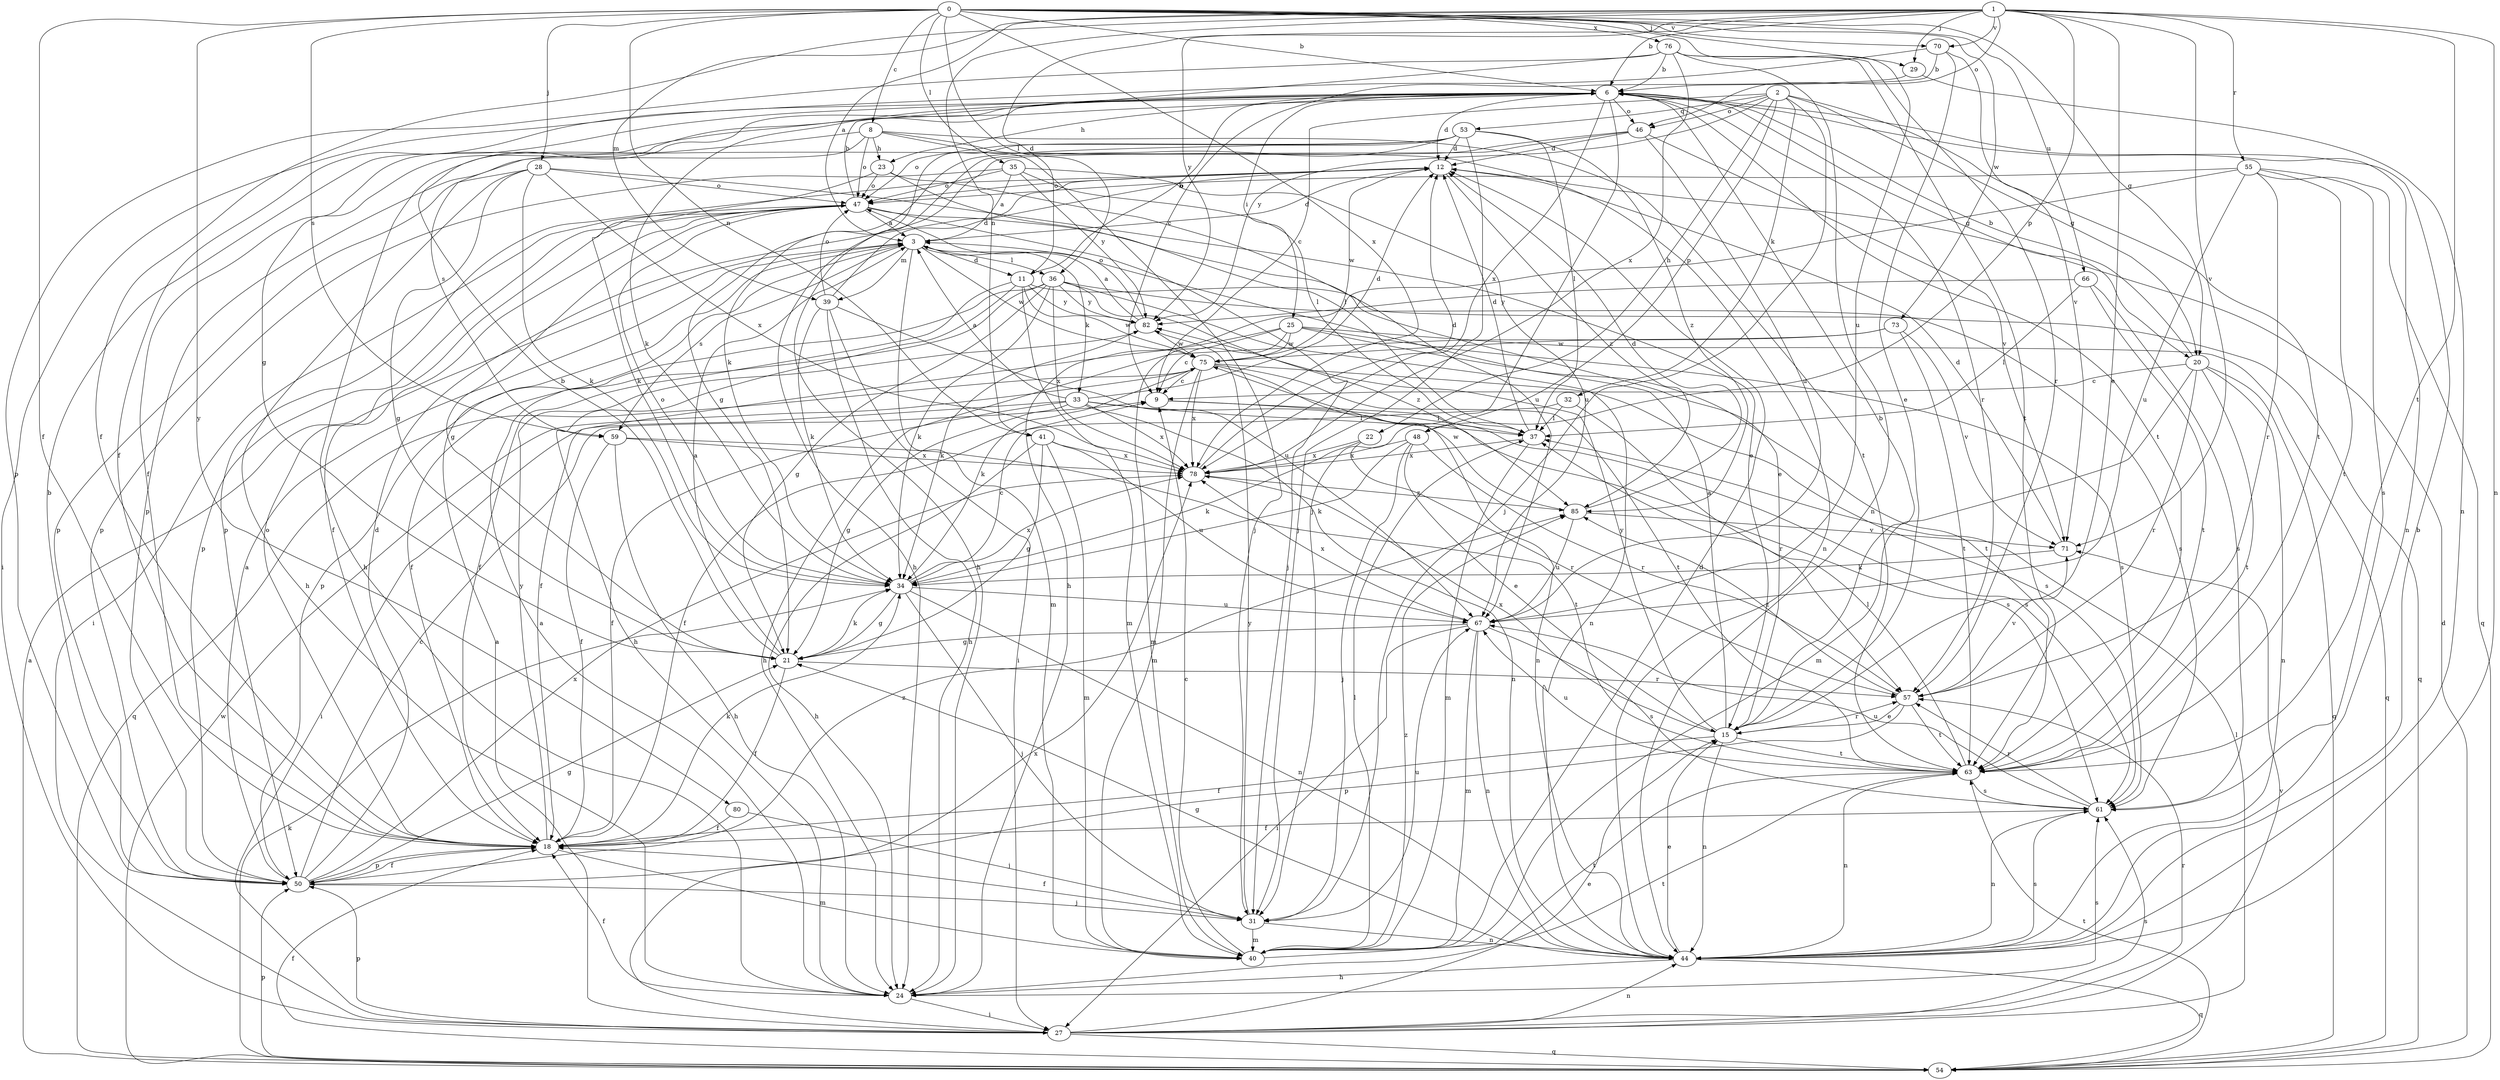 strict digraph  {
0;
1;
2;
3;
6;
8;
9;
11;
12;
15;
18;
20;
21;
22;
23;
24;
25;
27;
28;
29;
31;
32;
33;
34;
35;
36;
37;
39;
40;
41;
44;
46;
47;
48;
50;
53;
54;
55;
57;
59;
61;
63;
66;
67;
70;
71;
73;
75;
76;
78;
80;
82;
85;
0 -> 6  [label=b];
0 -> 8  [label=c];
0 -> 18  [label=f];
0 -> 20  [label=g];
0 -> 28  [label=j];
0 -> 29  [label=j];
0 -> 35  [label=l];
0 -> 36  [label=l];
0 -> 41  [label=n];
0 -> 59  [label=s];
0 -> 66  [label=u];
0 -> 67  [label=u];
0 -> 70  [label=v];
0 -> 73  [label=w];
0 -> 76  [label=x];
0 -> 78  [label=x];
0 -> 80  [label=y];
1 -> 3  [label=a];
1 -> 6  [label=b];
1 -> 11  [label=d];
1 -> 15  [label=e];
1 -> 18  [label=f];
1 -> 29  [label=j];
1 -> 39  [label=m];
1 -> 41  [label=n];
1 -> 44  [label=n];
1 -> 46  [label=o];
1 -> 48  [label=p];
1 -> 55  [label=r];
1 -> 63  [label=t];
1 -> 70  [label=v];
1 -> 71  [label=v];
1 -> 82  [label=y];
2 -> 9  [label=c];
2 -> 20  [label=g];
2 -> 22  [label=h];
2 -> 31  [label=j];
2 -> 32  [label=k];
2 -> 46  [label=o];
2 -> 48  [label=p];
2 -> 53  [label=q];
2 -> 63  [label=t];
2 -> 82  [label=y];
3 -> 11  [label=d];
3 -> 12  [label=d];
3 -> 33  [label=k];
3 -> 36  [label=l];
3 -> 39  [label=m];
3 -> 40  [label=m];
3 -> 59  [label=s];
3 -> 75  [label=w];
6 -> 12  [label=d];
6 -> 18  [label=f];
6 -> 20  [label=g];
6 -> 23  [label=h];
6 -> 25  [label=i];
6 -> 27  [label=i];
6 -> 31  [label=j];
6 -> 34  [label=k];
6 -> 44  [label=n];
6 -> 46  [label=o];
6 -> 57  [label=r];
6 -> 63  [label=t];
6 -> 78  [label=x];
8 -> 23  [label=h];
8 -> 24  [label=h];
8 -> 31  [label=j];
8 -> 44  [label=n];
8 -> 47  [label=o];
8 -> 59  [label=s];
8 -> 63  [label=t];
9 -> 37  [label=l];
9 -> 61  [label=s];
11 -> 6  [label=b];
11 -> 18  [label=f];
11 -> 24  [label=h];
11 -> 40  [label=m];
11 -> 54  [label=q];
11 -> 75  [label=w];
11 -> 82  [label=y];
12 -> 47  [label=o];
12 -> 50  [label=p];
12 -> 75  [label=w];
12 -> 85  [label=z];
15 -> 3  [label=a];
15 -> 6  [label=b];
15 -> 18  [label=f];
15 -> 44  [label=n];
15 -> 57  [label=r];
15 -> 63  [label=t];
15 -> 78  [label=x];
15 -> 82  [label=y];
18 -> 34  [label=k];
18 -> 40  [label=m];
18 -> 47  [label=o];
18 -> 50  [label=p];
18 -> 82  [label=y];
20 -> 6  [label=b];
20 -> 9  [label=c];
20 -> 40  [label=m];
20 -> 44  [label=n];
20 -> 54  [label=q];
20 -> 57  [label=r];
20 -> 63  [label=t];
21 -> 3  [label=a];
21 -> 6  [label=b];
21 -> 18  [label=f];
21 -> 34  [label=k];
21 -> 57  [label=r];
22 -> 34  [label=k];
22 -> 57  [label=r];
22 -> 78  [label=x];
23 -> 34  [label=k];
23 -> 37  [label=l];
23 -> 47  [label=o];
23 -> 67  [label=u];
24 -> 3  [label=a];
24 -> 18  [label=f];
24 -> 27  [label=i];
24 -> 61  [label=s];
24 -> 63  [label=t];
25 -> 9  [label=c];
25 -> 18  [label=f];
25 -> 40  [label=m];
25 -> 54  [label=q];
25 -> 61  [label=s];
25 -> 63  [label=t];
25 -> 75  [label=w];
27 -> 3  [label=a];
27 -> 15  [label=e];
27 -> 37  [label=l];
27 -> 44  [label=n];
27 -> 50  [label=p];
27 -> 54  [label=q];
27 -> 57  [label=r];
27 -> 61  [label=s];
27 -> 71  [label=v];
27 -> 78  [label=x];
28 -> 15  [label=e];
28 -> 21  [label=g];
28 -> 24  [label=h];
28 -> 34  [label=k];
28 -> 47  [label=o];
28 -> 50  [label=p];
28 -> 78  [label=x];
29 -> 9  [label=c];
29 -> 44  [label=n];
31 -> 18  [label=f];
31 -> 40  [label=m];
31 -> 44  [label=n];
31 -> 67  [label=u];
31 -> 82  [label=y];
32 -> 18  [label=f];
32 -> 37  [label=l];
32 -> 57  [label=r];
33 -> 3  [label=a];
33 -> 12  [label=d];
33 -> 18  [label=f];
33 -> 21  [label=g];
33 -> 27  [label=i];
33 -> 37  [label=l];
33 -> 44  [label=n];
33 -> 61  [label=s];
33 -> 78  [label=x];
34 -> 9  [label=c];
34 -> 21  [label=g];
34 -> 31  [label=j];
34 -> 44  [label=n];
34 -> 47  [label=o];
34 -> 67  [label=u];
34 -> 78  [label=x];
35 -> 3  [label=a];
35 -> 37  [label=l];
35 -> 47  [label=o];
35 -> 50  [label=p];
35 -> 67  [label=u];
35 -> 82  [label=y];
36 -> 18  [label=f];
36 -> 21  [label=g];
36 -> 34  [label=k];
36 -> 44  [label=n];
36 -> 50  [label=p];
36 -> 61  [label=s];
36 -> 78  [label=x];
36 -> 82  [label=y];
36 -> 85  [label=z];
37 -> 12  [label=d];
37 -> 40  [label=m];
37 -> 78  [label=x];
39 -> 12  [label=d];
39 -> 24  [label=h];
39 -> 27  [label=i];
39 -> 34  [label=k];
39 -> 47  [label=o];
39 -> 67  [label=u];
40 -> 9  [label=c];
40 -> 12  [label=d];
40 -> 37  [label=l];
40 -> 63  [label=t];
40 -> 85  [label=z];
41 -> 21  [label=g];
41 -> 24  [label=h];
41 -> 40  [label=m];
41 -> 67  [label=u];
41 -> 78  [label=x];
44 -> 6  [label=b];
44 -> 15  [label=e];
44 -> 21  [label=g];
44 -> 24  [label=h];
44 -> 54  [label=q];
44 -> 61  [label=s];
46 -> 12  [label=d];
46 -> 24  [label=h];
46 -> 50  [label=p];
46 -> 67  [label=u];
46 -> 71  [label=v];
47 -> 3  [label=a];
47 -> 6  [label=b];
47 -> 15  [label=e];
47 -> 18  [label=f];
47 -> 21  [label=g];
47 -> 27  [label=i];
47 -> 31  [label=j];
47 -> 50  [label=p];
48 -> 15  [label=e];
48 -> 31  [label=j];
48 -> 34  [label=k];
48 -> 57  [label=r];
48 -> 78  [label=x];
50 -> 3  [label=a];
50 -> 6  [label=b];
50 -> 9  [label=c];
50 -> 12  [label=d];
50 -> 18  [label=f];
50 -> 21  [label=g];
50 -> 31  [label=j];
50 -> 78  [label=x];
50 -> 85  [label=z];
53 -> 12  [label=d];
53 -> 21  [label=g];
53 -> 24  [label=h];
53 -> 31  [label=j];
53 -> 34  [label=k];
53 -> 37  [label=l];
53 -> 47  [label=o];
53 -> 85  [label=z];
54 -> 3  [label=a];
54 -> 12  [label=d];
54 -> 18  [label=f];
54 -> 34  [label=k];
54 -> 50  [label=p];
54 -> 63  [label=t];
54 -> 75  [label=w];
55 -> 24  [label=h];
55 -> 47  [label=o];
55 -> 54  [label=q];
55 -> 57  [label=r];
55 -> 61  [label=s];
55 -> 63  [label=t];
55 -> 67  [label=u];
57 -> 15  [label=e];
57 -> 50  [label=p];
57 -> 63  [label=t];
57 -> 71  [label=v];
57 -> 85  [label=z];
59 -> 18  [label=f];
59 -> 24  [label=h];
59 -> 63  [label=t];
59 -> 78  [label=x];
61 -> 18  [label=f];
61 -> 44  [label=n];
61 -> 57  [label=r];
61 -> 67  [label=u];
63 -> 37  [label=l];
63 -> 44  [label=n];
63 -> 61  [label=s];
63 -> 67  [label=u];
66 -> 37  [label=l];
66 -> 61  [label=s];
66 -> 63  [label=t];
66 -> 82  [label=y];
67 -> 21  [label=g];
67 -> 27  [label=i];
67 -> 40  [label=m];
67 -> 44  [label=n];
67 -> 61  [label=s];
67 -> 78  [label=x];
70 -> 6  [label=b];
70 -> 15  [label=e];
70 -> 18  [label=f];
70 -> 71  [label=v];
71 -> 12  [label=d];
71 -> 34  [label=k];
73 -> 24  [label=h];
73 -> 63  [label=t];
73 -> 71  [label=v];
73 -> 75  [label=w];
75 -> 9  [label=c];
75 -> 34  [label=k];
75 -> 40  [label=m];
75 -> 44  [label=n];
75 -> 54  [label=q];
75 -> 61  [label=s];
75 -> 63  [label=t];
75 -> 78  [label=x];
76 -> 6  [label=b];
76 -> 21  [label=g];
76 -> 44  [label=n];
76 -> 50  [label=p];
76 -> 57  [label=r];
76 -> 63  [label=t];
76 -> 78  [label=x];
78 -> 12  [label=d];
78 -> 85  [label=z];
80 -> 18  [label=f];
80 -> 31  [label=j];
82 -> 3  [label=a];
82 -> 34  [label=k];
82 -> 47  [label=o];
82 -> 75  [label=w];
85 -> 12  [label=d];
85 -> 67  [label=u];
85 -> 71  [label=v];
85 -> 75  [label=w];
}
